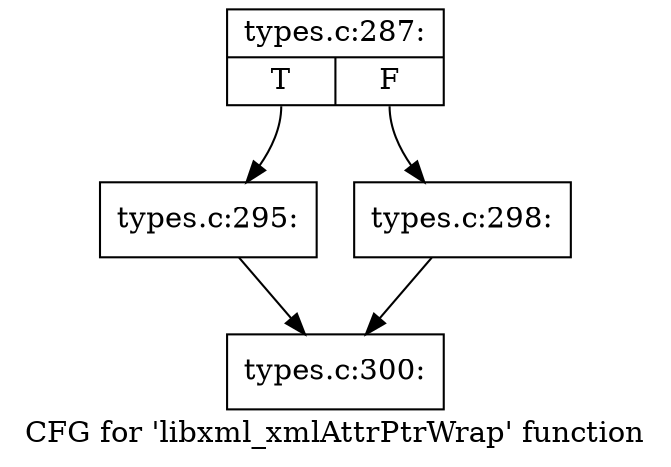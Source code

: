 digraph "CFG for 'libxml_xmlAttrPtrWrap' function" {
	label="CFG for 'libxml_xmlAttrPtrWrap' function";

	Node0x55aa7ceec100 [shape=record,label="{types.c:287:|{<s0>T|<s1>F}}"];
	Node0x55aa7ceec100:s0 -> Node0x55aa7ceec2d0;
	Node0x55aa7ceec100:s1 -> Node0x55aa7ceecd30;
	Node0x55aa7ceec2d0 [shape=record,label="{types.c:295:}"];
	Node0x55aa7ceec2d0 -> Node0x55aa7ceec3e0;
	Node0x55aa7ceecd30 [shape=record,label="{types.c:298:}"];
	Node0x55aa7ceecd30 -> Node0x55aa7ceec3e0;
	Node0x55aa7ceec3e0 [shape=record,label="{types.c:300:}"];
}
